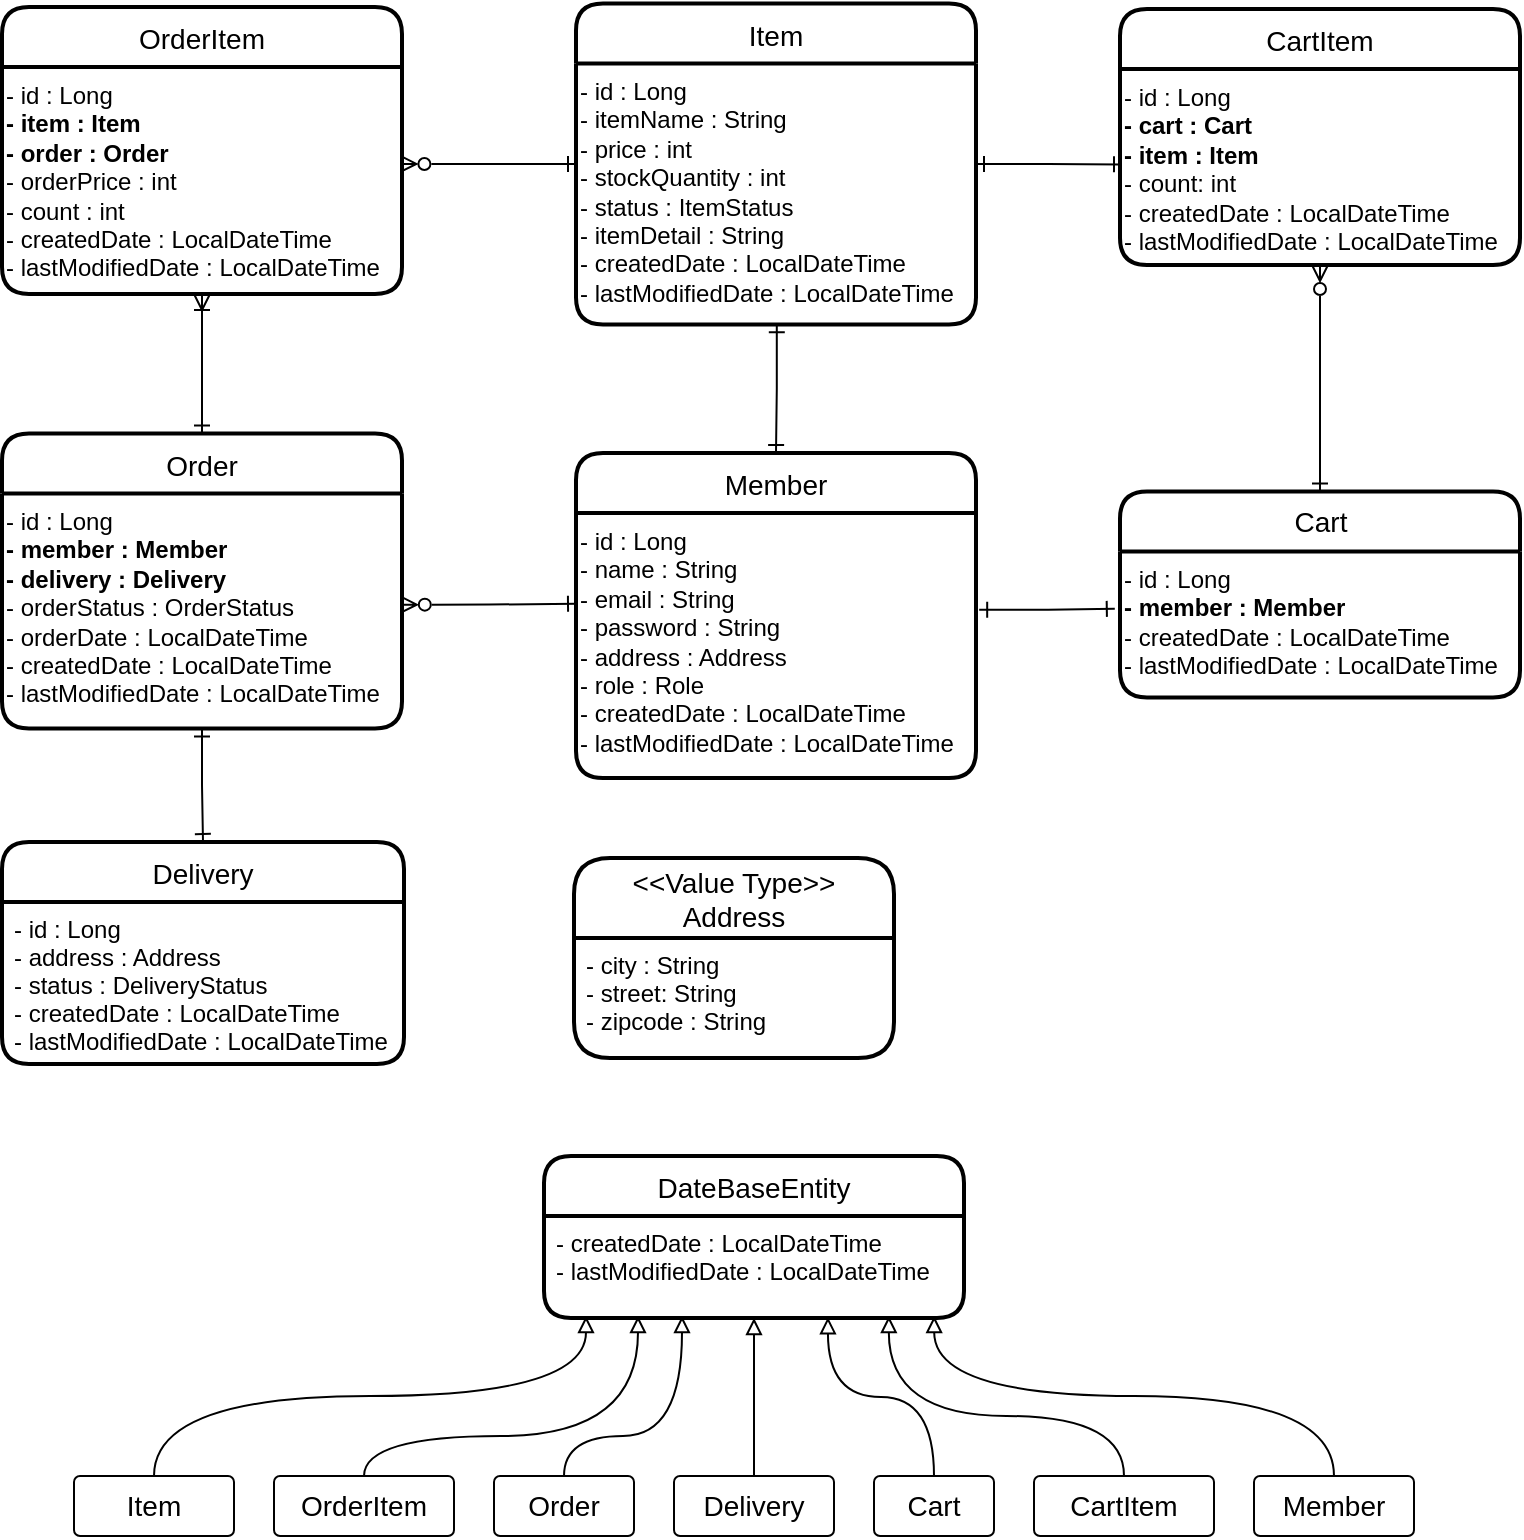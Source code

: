 <mxfile version="16.5.6" type="github">
  <diagram id="kHEh7FCxtHQ9_woBUVam" name="페이지-1">
    <mxGraphModel dx="1298" dy="724" grid="1" gridSize="10" guides="1" tooltips="1" connect="1" arrows="1" fold="1" page="1" pageScale="1" pageWidth="827" pageHeight="1169" math="0" shadow="0">
      <root>
        <mxCell id="0" />
        <mxCell id="1" parent="0" />
        <mxCell id="v6w30COUrI75urBI-avZ-40" style="edgeStyle=orthogonalEdgeStyle;rounded=0;orthogonalLoop=1;jettySize=auto;html=1;entryX=0.005;entryY=0.53;entryDx=0;entryDy=0;startArrow=ERone;startFill=0;endArrow=ERone;endFill=0;entryPerimeter=0;" parent="1" source="MIABXXXkFtGxlnCeQIk6-1" target="v6w30COUrI75urBI-avZ-76" edge="1">
          <mxGeometry relative="1" as="geometry" />
        </mxCell>
        <mxCell id="v6w30COUrI75urBI-avZ-37" style="edgeStyle=orthogonalEdgeStyle;rounded=0;orthogonalLoop=1;jettySize=auto;html=1;startArrow=ERzeroToMany;startFill=0;endArrow=ERone;endFill=0;entryX=0.5;entryY=0;entryDx=0;entryDy=0;" parent="1" source="v6w30COUrI75urBI-avZ-7" target="MIABXXXkFtGxlnCeQIk6-5" edge="1">
          <mxGeometry relative="1" as="geometry">
            <mxPoint x="666" y="339" as="targetPoint" />
          </mxGeometry>
        </mxCell>
        <mxCell id="v6w30COUrI75urBI-avZ-34" style="edgeStyle=orthogonalEdgeStyle;rounded=0;orthogonalLoop=1;jettySize=auto;html=1;startArrow=ERone;startFill=0;endArrow=ERone;endFill=0;exitX=1.008;exitY=0.365;exitDx=0;exitDy=0;exitPerimeter=0;entryX=-0.013;entryY=0.392;entryDx=0;entryDy=0;entryPerimeter=0;" parent="1" source="v6w30COUrI75urBI-avZ-70" target="v6w30COUrI75urBI-avZ-74" edge="1">
          <mxGeometry relative="1" as="geometry">
            <mxPoint x="520" y="324.0" as="sourcePoint" />
            <mxPoint x="560" y="380" as="targetPoint" />
          </mxGeometry>
        </mxCell>
        <mxCell id="v6w30COUrI75urBI-avZ-42" style="edgeStyle=orthogonalEdgeStyle;rounded=0;orthogonalLoop=1;jettySize=auto;html=1;entryX=0;entryY=0.342;entryDx=0;entryDy=0;startArrow=ERzeroToMany;startFill=0;endArrow=ERone;endFill=0;exitX=0.997;exitY=0.473;exitDx=0;exitDy=0;exitPerimeter=0;entryPerimeter=0;" parent="1" source="v6w30COUrI75urBI-avZ-61" target="v6w30COUrI75urBI-avZ-70" edge="1">
          <mxGeometry relative="1" as="geometry">
            <mxPoint x="199" y="320" as="sourcePoint" />
            <mxPoint x="319" y="324" as="targetPoint" />
          </mxGeometry>
        </mxCell>
        <mxCell id="v6w30COUrI75urBI-avZ-50" style="edgeStyle=orthogonalEdgeStyle;rounded=0;orthogonalLoop=1;jettySize=auto;html=1;startArrow=ERoneToMany;startFill=0;endArrow=ERone;endFill=0;entryX=0.5;entryY=0;entryDx=0;entryDy=0;" parent="1" source="v6w30COUrI75urBI-avZ-5" target="v6w30COUrI75urBI-avZ-1" edge="1">
          <mxGeometry relative="1" as="geometry">
            <mxPoint x="149" y="270" as="targetPoint" />
          </mxGeometry>
        </mxCell>
        <mxCell id="v6w30COUrI75urBI-avZ-52" style="edgeStyle=orthogonalEdgeStyle;rounded=0;orthogonalLoop=1;jettySize=auto;html=1;entryX=0.996;entryY=0.427;entryDx=0;entryDy=0;entryPerimeter=0;startArrow=ERone;startFill=0;endArrow=ERzeroToMany;endFill=0;exitX=0;exitY=0.5;exitDx=0;exitDy=0;" parent="1" source="MIABXXXkFtGxlnCeQIk6-1" target="v6w30COUrI75urBI-avZ-63" edge="1">
          <mxGeometry relative="1" as="geometry">
            <mxPoint x="279" y="111" as="sourcePoint" />
            <mxPoint x="238.8" y="124.0" as="targetPoint" />
            <Array as="points" />
          </mxGeometry>
        </mxCell>
        <mxCell id="v6w30COUrI75urBI-avZ-54" value="&lt;&lt;Value Type&gt;&gt;&#xa;Address" style="swimlane;childLayout=stackLayout;horizontal=1;startSize=40;horizontalStack=0;rounded=1;fontSize=14;fontStyle=0;strokeWidth=2;resizeParent=0;resizeLast=1;shadow=0;dashed=0;align=center;glass=0;sketch=0;fillColor=none;html=0;container=0;" parent="1" vertex="1">
          <mxGeometry x="340" y="461" width="160" height="100" as="geometry" />
        </mxCell>
        <mxCell id="v6w30COUrI75urBI-avZ-55" value="- city : String&#xa;- street: String&#xa;- zipcode : String" style="align=left;strokeColor=none;fillColor=none;spacingLeft=4;fontSize=12;verticalAlign=top;resizable=0;rotatable=0;part=1;rounded=0;shadow=0;glass=0;sketch=0;html=0;container=0;" parent="v6w30COUrI75urBI-avZ-54" vertex="1">
          <mxGeometry y="40" width="160" height="60" as="geometry" />
        </mxCell>
        <mxCell id="v6w30COUrI75urBI-avZ-56" value="Delivery" style="swimlane;childLayout=stackLayout;horizontal=1;startSize=30;horizontalStack=0;rounded=1;fontSize=14;fontStyle=0;strokeWidth=2;resizeParent=0;resizeLast=1;shadow=0;dashed=0;align=center;glass=0;sketch=0;fillColor=none;html=0;container=0;" parent="1" vertex="1">
          <mxGeometry x="54" y="453" width="201" height="111" as="geometry" />
        </mxCell>
        <mxCell id="v6w30COUrI75urBI-avZ-57" value="- id : Long&#xa;- address : Address&#xa;- status : DeliveryStatus&#xa;- createdDate : LocalDateTime&#xa;- lastModifiedDate : LocalDateTime" style="align=left;strokeColor=none;fillColor=none;spacingLeft=4;fontSize=12;verticalAlign=top;resizable=0;rotatable=0;part=1;rounded=0;shadow=0;glass=0;sketch=0;html=0;container=0;" parent="v6w30COUrI75urBI-avZ-56" vertex="1">
          <mxGeometry y="30" width="201" height="81" as="geometry" />
        </mxCell>
        <mxCell id="v6w30COUrI75urBI-avZ-59" style="edgeStyle=orthogonalEdgeStyle;rounded=0;orthogonalLoop=1;jettySize=auto;html=1;exitX=0.5;exitY=1;exitDx=0;exitDy=0;entryX=0.5;entryY=0;entryDx=0;entryDy=0;startArrow=ERone;startFill=0;endArrow=ERone;endFill=0;" parent="1" source="v6w30COUrI75urBI-avZ-1" target="v6w30COUrI75urBI-avZ-56" edge="1">
          <mxGeometry relative="1" as="geometry" />
        </mxCell>
        <mxCell id="v6w30COUrI75urBI-avZ-1" value="Order" style="swimlane;childLayout=stackLayout;horizontal=1;startSize=30;horizontalStack=0;rounded=1;fontSize=14;fontStyle=0;strokeWidth=2;resizeParent=0;resizeLast=1;shadow=0;dashed=0;align=center;container=0;" parent="1" vertex="1">
          <mxGeometry x="54" y="248.75" width="200" height="147.5" as="geometry" />
        </mxCell>
        <mxCell id="v6w30COUrI75urBI-avZ-61" value="&lt;div&gt;- id : Long&lt;/div&gt;&lt;b&gt;&lt;div&gt;&lt;b&gt;- member : Member&lt;/b&gt;&lt;/div&gt;&lt;div&gt;&lt;b&gt;- delivery : Delivery&lt;/b&gt;&lt;/div&gt;&lt;/b&gt;&lt;div&gt;- orderStatus : OrderStatus&lt;/div&gt;&lt;div&gt;- orderDate : LocalDateTime&lt;/div&gt;&lt;div&gt;- createdDate : LocalDateTime&lt;br style=&quot;padding: 0px ; margin: 0px&quot;&gt;- lastModifiedDate : LocalDateTime&lt;br&gt;&lt;/div&gt;" style="text;html=1;align=left;verticalAlign=top;resizable=0;points=[];autosize=1;strokeColor=none;fillColor=none;horizontal=1;" parent="v6w30COUrI75urBI-avZ-1" vertex="1">
          <mxGeometry y="30" width="200" height="117.5" as="geometry" />
        </mxCell>
        <mxCell id="v6w30COUrI75urBI-avZ-41" value="&lt;div style=&quot;text-align: left&quot;&gt;&lt;br&gt;&lt;/div&gt;" style="text;html=1;align=center;verticalAlign=middle;resizable=0;points=[];autosize=1;strokeColor=none;fillColor=none;container=0;" parent="1" vertex="1">
          <mxGeometry x="129" y="314.5" width="20" height="20" as="geometry" />
        </mxCell>
        <mxCell id="v6w30COUrI75urBI-avZ-5" value="OrderItem" style="swimlane;childLayout=stackLayout;horizontal=1;startSize=30;horizontalStack=0;rounded=1;fontSize=14;fontStyle=0;strokeWidth=2;resizeParent=0;resizeLast=1;shadow=0;dashed=0;align=center;container=0;" parent="1" vertex="1">
          <mxGeometry x="54" y="35.5" width="200" height="143.5" as="geometry" />
        </mxCell>
        <mxCell id="v6w30COUrI75urBI-avZ-63" value="&lt;div&gt;- id : Long&lt;/div&gt;&lt;div&gt;&lt;b&gt;- item : Item&lt;/b&gt;&lt;/div&gt;&lt;b&gt;&lt;div&gt;&lt;b&gt;- order : Order&lt;/b&gt;&lt;/div&gt;&lt;/b&gt;&lt;div&gt;- orderPrice : int&lt;/div&gt;&lt;div&gt;- count : int&lt;/div&gt;&lt;div&gt;- createdDate : LocalDateTime&lt;br style=&quot;padding: 0px ; margin: 0px&quot;&gt;- lastModifiedDate : LocalDateTime&lt;br&gt;&lt;/div&gt;" style="text;html=1;align=left;verticalAlign=top;resizable=0;points=[];autosize=1;strokeColor=none;fillColor=none;" parent="v6w30COUrI75urBI-avZ-5" vertex="1">
          <mxGeometry y="30" width="200" height="113.5" as="geometry" />
        </mxCell>
        <mxCell id="MIABXXXkFtGxlnCeQIk6-1" value="Item" style="swimlane;childLayout=stackLayout;horizontal=1;startSize=30;horizontalStack=0;rounded=1;fontSize=14;fontStyle=0;strokeWidth=2;resizeParent=0;resizeLast=1;shadow=0;dashed=0;align=center;container=0;" parent="1" vertex="1">
          <mxGeometry x="341" y="33.75" width="200" height="160.5" as="geometry" />
        </mxCell>
        <mxCell id="v6w30COUrI75urBI-avZ-71" value="&lt;span&gt;- id : Long&lt;/span&gt;&lt;br style=&quot;padding: 0px ; margin: 0px&quot;&gt;&lt;span&gt;- itemName : String&lt;/span&gt;&lt;br style=&quot;padding: 0px ; margin: 0px&quot;&gt;&lt;span&gt;- price : int&lt;/span&gt;&lt;br style=&quot;padding: 0px ; margin: 0px&quot;&gt;&lt;span&gt;- stockQuantity : int&lt;/span&gt;&lt;br style=&quot;padding: 0px ; margin: 0px&quot;&gt;&lt;span&gt;- status : ItemStatus&lt;/span&gt;&lt;br style=&quot;padding: 0px ; margin: 0px&quot;&gt;&lt;span&gt;- itemDetail : String&lt;br&gt;&lt;/span&gt;- createdDate : LocalDateTime&lt;br style=&quot;padding: 0px ; margin: 0px&quot;&gt;- lastModifiedDate : LocalDateTime&lt;span&gt;&lt;br&gt;&lt;/span&gt;" style="text;html=1;align=left;verticalAlign=top;resizable=0;points=[];autosize=1;strokeColor=none;fillColor=none;" parent="MIABXXXkFtGxlnCeQIk6-1" vertex="1">
          <mxGeometry y="30" width="200" height="130.5" as="geometry" />
        </mxCell>
        <mxCell id="v6w30COUrI75urBI-avZ-64" value="" style="edgeStyle=orthogonalEdgeStyle;rounded=0;orthogonalLoop=1;jettySize=auto;html=1;startArrow=ERone;startFill=0;endArrow=ERone;endFill=0;exitX=0.502;exitY=0.999;exitDx=0;exitDy=0;exitPerimeter=0;entryX=0.5;entryY=0;entryDx=0;entryDy=0;" parent="1" source="v6w30COUrI75urBI-avZ-71" target="MIABXXXkFtGxlnCeQIk6-3" edge="1">
          <mxGeometry relative="1" as="geometry">
            <mxPoint x="441" y="200" as="sourcePoint" />
            <mxPoint x="441" y="279" as="targetPoint" />
          </mxGeometry>
        </mxCell>
        <mxCell id="v6w30COUrI75urBI-avZ-7" value="CartItem" style="swimlane;childLayout=stackLayout;horizontal=1;startSize=30;horizontalStack=0;rounded=1;fontSize=14;fontStyle=0;strokeWidth=2;resizeParent=0;resizeLast=1;shadow=0;dashed=0;align=center;container=0;" parent="1" vertex="1">
          <mxGeometry x="613" y="36.5" width="200" height="128" as="geometry" />
        </mxCell>
        <mxCell id="v6w30COUrI75urBI-avZ-76" value="&lt;div&gt;- id : Long&lt;/div&gt;&lt;b&gt;&lt;div&gt;&lt;b&gt;- cart : Cart&lt;/b&gt;&lt;/div&gt;&lt;div&gt;&lt;b&gt;- item : Item&lt;/b&gt;&lt;/div&gt;&lt;/b&gt;&lt;div&gt;- count: int&lt;/div&gt;&lt;div&gt;- createdDate : LocalDateTime&lt;br style=&quot;padding: 0px ; margin: 0px&quot;&gt;- lastModifiedDate : LocalDateTime&lt;br&gt;&lt;/div&gt;" style="text;html=1;align=left;verticalAlign=top;resizable=0;points=[];autosize=1;strokeColor=none;fillColor=none;" parent="v6w30COUrI75urBI-avZ-7" vertex="1">
          <mxGeometry y="30" width="200" height="90" as="geometry" />
        </mxCell>
        <mxCell id="v6w30COUrI75urBI-avZ-35" value="&lt;div style=&quot;text-align: left&quot;&gt;&lt;br&gt;&lt;/div&gt;" style="text;html=1;align=center;verticalAlign=middle;resizable=0;points=[];autosize=1;strokeColor=none;fillColor=none;container=0;" parent="v6w30COUrI75urBI-avZ-7" vertex="1">
          <mxGeometry y="120" width="200" height="8" as="geometry" />
        </mxCell>
        <mxCell id="MIABXXXkFtGxlnCeQIk6-5" value="Cart" style="swimlane;childLayout=stackLayout;horizontal=1;startSize=30;horizontalStack=0;rounded=1;fontSize=14;fontStyle=0;strokeWidth=2;resizeParent=0;resizeLast=1;shadow=0;dashed=0;align=center;html=1;container=0;" parent="1" vertex="1">
          <mxGeometry x="613" y="277.75" width="200" height="103" as="geometry">
            <mxRectangle x="500" y="230" width="60" height="30" as="alternateBounds" />
          </mxGeometry>
        </mxCell>
        <mxCell id="v6w30COUrI75urBI-avZ-74" value="&lt;div&gt;- id : Long&lt;/div&gt;&lt;b&gt;&lt;div&gt;&lt;b&gt;- member : Member&lt;/b&gt;&lt;/div&gt;&lt;div&gt;&lt;span style=&quot;font-weight: 400&quot;&gt;- createdDate : LocalDateTime&lt;/span&gt;&lt;br style=&quot;padding: 0px ; margin: 0px ; font-weight: 400&quot;&gt;&lt;span style=&quot;font-weight: 400&quot;&gt;- lastModifiedDate : LocalDateTime&lt;/span&gt;&lt;b&gt;&lt;br&gt;&lt;/b&gt;&lt;/div&gt;&lt;/b&gt;" style="text;html=1;align=left;verticalAlign=top;resizable=0;points=[];autosize=1;strokeColor=none;fillColor=none;" parent="MIABXXXkFtGxlnCeQIk6-5" vertex="1">
          <mxGeometry y="30" width="200" height="73" as="geometry" />
        </mxCell>
        <mxCell id="MIABXXXkFtGxlnCeQIk6-3" value="Member" style="swimlane;childLayout=stackLayout;horizontal=1;startSize=30;horizontalStack=0;rounded=1;fontSize=14;fontStyle=0;strokeWidth=2;resizeParent=0;resizeLast=1;shadow=0;dashed=0;align=center;container=0;" parent="1" vertex="1">
          <mxGeometry x="341" y="258.5" width="200" height="162.5" as="geometry" />
        </mxCell>
        <mxCell id="v6w30COUrI75urBI-avZ-70" value="&lt;span&gt;- id : Long&lt;/span&gt;&lt;br style=&quot;padding: 0px ; margin: 0px&quot;&gt;&lt;span&gt;- name : String&lt;/span&gt;&lt;br style=&quot;padding: 0px ; margin: 0px&quot;&gt;&lt;span&gt;- email : String&lt;/span&gt;&lt;br style=&quot;padding: 0px ; margin: 0px&quot;&gt;&lt;span&gt;- password : String&lt;/span&gt;&lt;br style=&quot;padding: 0px ; margin: 0px&quot;&gt;&lt;span&gt;- address : Address&lt;/span&gt;&lt;br style=&quot;padding: 0px ; margin: 0px&quot;&gt;&lt;span&gt;- role : Role&lt;br&gt;&lt;/span&gt;- createdDate : LocalDateTime&lt;br style=&quot;padding: 0px ; margin: 0px&quot;&gt;- lastModifiedDate : LocalDateTime&lt;span&gt;&lt;br&gt;&lt;/span&gt;" style="text;html=1;align=left;verticalAlign=top;resizable=0;points=[];autosize=1;strokeColor=none;fillColor=none;" parent="MIABXXXkFtGxlnCeQIk6-3" vertex="1">
          <mxGeometry y="30" width="200" height="132.5" as="geometry" />
        </mxCell>
        <mxCell id="b8nxjy1-gUdfno-uLMkx-48" value="" style="group" vertex="1" connectable="0" parent="1">
          <mxGeometry x="90" y="610" width="670" height="190" as="geometry" />
        </mxCell>
        <mxCell id="b8nxjy1-gUdfno-uLMkx-24" value="&lt;span style=&quot;font-size: 14px&quot;&gt;Delivery&lt;/span&gt;" style="rounded=1;arcSize=10;whiteSpace=wrap;html=1;align=center;fontSize=10;aspect=fixed;" vertex="1" parent="b8nxjy1-gUdfno-uLMkx-48">
          <mxGeometry x="300" y="160" width="80" height="30" as="geometry" />
        </mxCell>
        <mxCell id="b8nxjy1-gUdfno-uLMkx-25" value="&lt;span style=&quot;font-size: 14px&quot;&gt;Cart&lt;/span&gt;" style="rounded=1;arcSize=10;whiteSpace=wrap;html=1;align=center;fontSize=10;aspect=fixed;" vertex="1" parent="b8nxjy1-gUdfno-uLMkx-48">
          <mxGeometry x="400" y="160" width="60" height="30" as="geometry" />
        </mxCell>
        <mxCell id="b8nxjy1-gUdfno-uLMkx-26" value="&lt;span style=&quot;font-size: 14px&quot;&gt;CartItem&lt;/span&gt;" style="rounded=1;arcSize=10;whiteSpace=wrap;html=1;align=center;fontSize=10;aspect=fixed;" vertex="1" parent="b8nxjy1-gUdfno-uLMkx-48">
          <mxGeometry x="480" y="160" width="90" height="30" as="geometry" />
        </mxCell>
        <mxCell id="b8nxjy1-gUdfno-uLMkx-41" style="edgeStyle=orthogonalEdgeStyle;curved=1;orthogonalLoop=1;jettySize=auto;html=1;fontSize=10;endArrow=block;endFill=0;" edge="1" parent="b8nxjy1-gUdfno-uLMkx-48" source="b8nxjy1-gUdfno-uLMkx-27">
          <mxGeometry relative="1" as="geometry">
            <mxPoint x="304" y="80" as="targetPoint" />
            <Array as="points">
              <mxPoint x="245" y="140" />
              <mxPoint x="304" y="140" />
            </Array>
          </mxGeometry>
        </mxCell>
        <mxCell id="b8nxjy1-gUdfno-uLMkx-27" value="&lt;span style=&quot;font-size: 14px&quot;&gt;Order&lt;/span&gt;" style="rounded=1;arcSize=10;whiteSpace=wrap;html=1;align=center;fontSize=10;aspect=fixed;" vertex="1" parent="b8nxjy1-gUdfno-uLMkx-48">
          <mxGeometry x="210" y="160" width="70" height="30" as="geometry" />
        </mxCell>
        <mxCell id="b8nxjy1-gUdfno-uLMkx-40" style="edgeStyle=orthogonalEdgeStyle;curved=1;orthogonalLoop=1;jettySize=auto;html=1;fontSize=10;endArrow=block;endFill=0;" edge="1" parent="b8nxjy1-gUdfno-uLMkx-48" source="b8nxjy1-gUdfno-uLMkx-28">
          <mxGeometry relative="1" as="geometry">
            <mxPoint x="282" y="80" as="targetPoint" />
            <Array as="points">
              <mxPoint x="145" y="140" />
              <mxPoint x="282" y="140" />
            </Array>
          </mxGeometry>
        </mxCell>
        <mxCell id="b8nxjy1-gUdfno-uLMkx-28" value="&lt;span style=&quot;font-size: 14px&quot;&gt;OrderItem&lt;/span&gt;" style="rounded=1;arcSize=10;whiteSpace=wrap;html=1;align=center;fontSize=10;aspect=fixed;" vertex="1" parent="b8nxjy1-gUdfno-uLMkx-48">
          <mxGeometry x="100" y="160" width="90" height="30" as="geometry" />
        </mxCell>
        <mxCell id="b8nxjy1-gUdfno-uLMkx-30" value="&lt;span style=&quot;font-size: 14px&quot;&gt;Member&lt;/span&gt;" style="rounded=1;arcSize=10;whiteSpace=wrap;html=1;align=center;fontSize=10;aspect=fixed;" vertex="1" parent="b8nxjy1-gUdfno-uLMkx-48">
          <mxGeometry x="590" y="160" width="80" height="30" as="geometry" />
        </mxCell>
        <mxCell id="b8nxjy1-gUdfno-uLMkx-39" style="edgeStyle=orthogonalEdgeStyle;curved=1;orthogonalLoop=1;jettySize=auto;html=1;fontSize=10;endArrow=block;endFill=0;" edge="1" parent="b8nxjy1-gUdfno-uLMkx-48" source="b8nxjy1-gUdfno-uLMkx-31">
          <mxGeometry relative="1" as="geometry">
            <mxPoint x="256" y="80" as="targetPoint" />
            <Array as="points">
              <mxPoint x="40" y="120" />
              <mxPoint x="256" y="120" />
            </Array>
          </mxGeometry>
        </mxCell>
        <mxCell id="b8nxjy1-gUdfno-uLMkx-31" value="&lt;span style=&quot;font-size: 14px&quot;&gt;Item&lt;br&gt;&lt;/span&gt;" style="rounded=1;arcSize=10;whiteSpace=wrap;html=1;align=center;fontSize=10;aspect=fixed;" vertex="1" parent="b8nxjy1-gUdfno-uLMkx-48">
          <mxGeometry y="160" width="80" height="30" as="geometry" />
        </mxCell>
        <mxCell id="b8nxjy1-gUdfno-uLMkx-33" value="DateBaseEntity" style="swimlane;childLayout=stackLayout;horizontal=1;startSize=30;horizontalStack=0;rounded=1;fontSize=14;fontStyle=0;strokeWidth=2;resizeParent=0;resizeLast=1;shadow=0;dashed=0;align=center;" vertex="1" parent="b8nxjy1-gUdfno-uLMkx-48">
          <mxGeometry x="235" width="210" height="81" as="geometry" />
        </mxCell>
        <mxCell id="b8nxjy1-gUdfno-uLMkx-34" value="- createdDate : LocalDateTime&#xa;- lastModifiedDate : LocalDateTime" style="align=left;strokeColor=none;fillColor=none;spacingLeft=4;fontSize=12;verticalAlign=top;resizable=0;rotatable=0;part=1;" vertex="1" parent="b8nxjy1-gUdfno-uLMkx-33">
          <mxGeometry y="30" width="210" height="51" as="geometry" />
        </mxCell>
        <mxCell id="b8nxjy1-gUdfno-uLMkx-42" style="edgeStyle=orthogonalEdgeStyle;curved=1;orthogonalLoop=1;jettySize=auto;html=1;entryX=0.5;entryY=1;entryDx=0;entryDy=0;fontSize=10;endArrow=block;endFill=0;" edge="1" parent="b8nxjy1-gUdfno-uLMkx-48" source="b8nxjy1-gUdfno-uLMkx-24" target="b8nxjy1-gUdfno-uLMkx-34">
          <mxGeometry relative="1" as="geometry" />
        </mxCell>
        <mxCell id="b8nxjy1-gUdfno-uLMkx-43" style="edgeStyle=orthogonalEdgeStyle;curved=1;orthogonalLoop=1;jettySize=auto;html=1;entryX=0.676;entryY=0.992;entryDx=0;entryDy=0;entryPerimeter=0;fontSize=10;endArrow=block;endFill=0;" edge="1" parent="b8nxjy1-gUdfno-uLMkx-48" source="b8nxjy1-gUdfno-uLMkx-25" target="b8nxjy1-gUdfno-uLMkx-34">
          <mxGeometry relative="1" as="geometry" />
        </mxCell>
        <mxCell id="b8nxjy1-gUdfno-uLMkx-44" style="edgeStyle=orthogonalEdgeStyle;curved=1;orthogonalLoop=1;jettySize=auto;html=1;entryX=0.821;entryY=0.98;entryDx=0;entryDy=0;entryPerimeter=0;fontSize=10;endArrow=block;endFill=0;" edge="1" parent="b8nxjy1-gUdfno-uLMkx-48" source="b8nxjy1-gUdfno-uLMkx-26" target="b8nxjy1-gUdfno-uLMkx-34">
          <mxGeometry relative="1" as="geometry">
            <Array as="points">
              <mxPoint x="525" y="130" />
              <mxPoint x="407" y="130" />
            </Array>
          </mxGeometry>
        </mxCell>
        <mxCell id="b8nxjy1-gUdfno-uLMkx-45" style="edgeStyle=orthogonalEdgeStyle;curved=1;orthogonalLoop=1;jettySize=auto;html=1;entryX=0.929;entryY=0.98;entryDx=0;entryDy=0;entryPerimeter=0;fontSize=10;endArrow=block;endFill=0;" edge="1" parent="b8nxjy1-gUdfno-uLMkx-48" source="b8nxjy1-gUdfno-uLMkx-30" target="b8nxjy1-gUdfno-uLMkx-34">
          <mxGeometry relative="1" as="geometry">
            <Array as="points">
              <mxPoint x="630" y="120" />
              <mxPoint x="430" y="120" />
            </Array>
          </mxGeometry>
        </mxCell>
      </root>
    </mxGraphModel>
  </diagram>
</mxfile>
